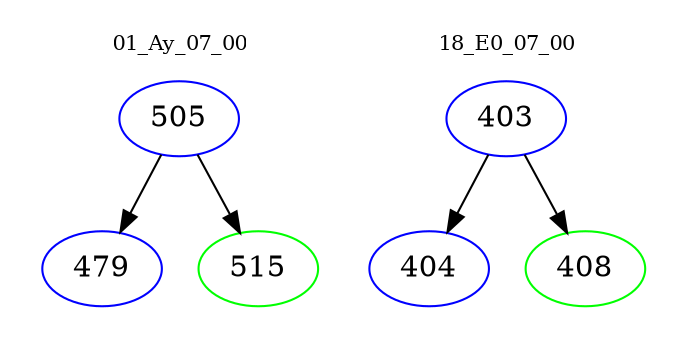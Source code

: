 digraph{
subgraph cluster_0 {
color = white
label = "01_Ay_07_00";
fontsize=10;
T0_505 [label="505", color="blue"]
T0_505 -> T0_479 [color="black"]
T0_479 [label="479", color="blue"]
T0_505 -> T0_515 [color="black"]
T0_515 [label="515", color="green"]
}
subgraph cluster_1 {
color = white
label = "18_E0_07_00";
fontsize=10;
T1_403 [label="403", color="blue"]
T1_403 -> T1_404 [color="black"]
T1_404 [label="404", color="blue"]
T1_403 -> T1_408 [color="black"]
T1_408 [label="408", color="green"]
}
}
